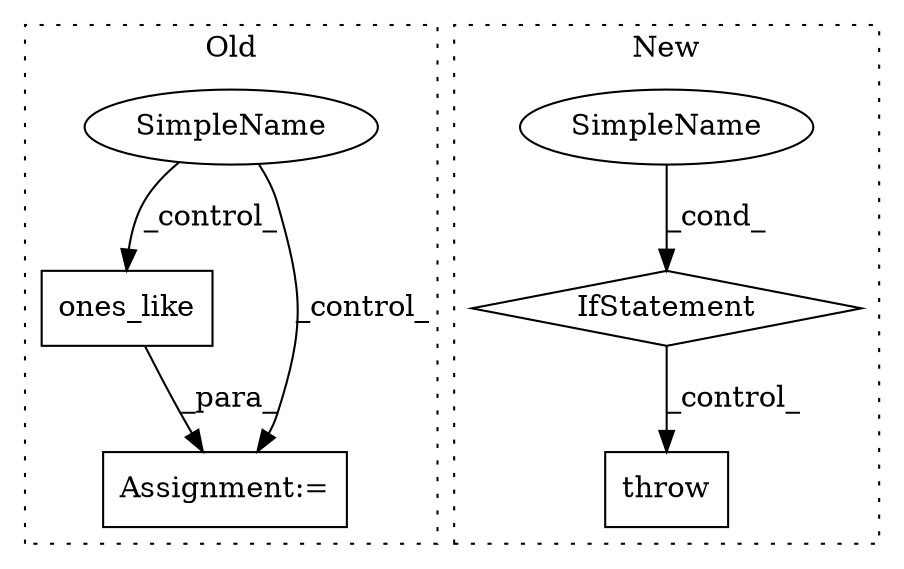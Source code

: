 digraph G {
subgraph cluster0 {
1 [label="ones_like" a="32" s="4633,4694" l="10,1" shape="box"];
3 [label="Assignment:=" a="7" s="4626" l="1" shape="box"];
6 [label="SimpleName" a="42" s="" l="" shape="ellipse"];
label = "Old";
style="dotted";
}
subgraph cluster1 {
2 [label="throw" a="53" s="4676" l="6" shape="box"];
4 [label="IfStatement" a="25" s="4644,4666" l="4,2" shape="diamond"];
5 [label="SimpleName" a="42" s="" l="" shape="ellipse"];
label = "New";
style="dotted";
}
1 -> 3 [label="_para_"];
4 -> 2 [label="_control_"];
5 -> 4 [label="_cond_"];
6 -> 3 [label="_control_"];
6 -> 1 [label="_control_"];
}